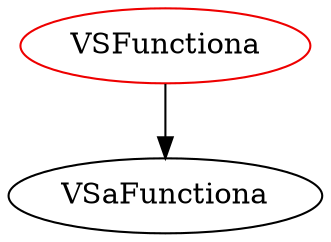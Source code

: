 digraph vsfunctiona{
VSFunctiona -> VSaFunctiona;
VSFunctiona	[shape=oval, color=red2, label="VSFunctiona"];
}
